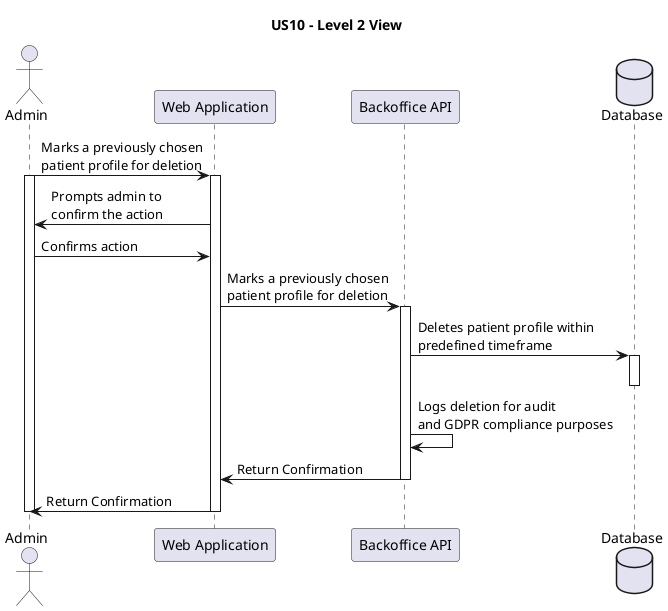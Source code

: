 ' 
' User Story: As an Admin,  I want to register new backoffice users (e.g., doctors, nurses, technicians, admins) via an out-of-band process, so that they can access the backoffice system with appropriate permissions.
'
' Acceptance Criteria:
' 
' - Backoffice users (e.g., doctors, nurses, technicians) are registered by an Admin via an internal process, not via self-registration.
' - Admin assigns roles (e.g., Doctor, Nurse, Technician) during the registration process.
' - Registered users receive a one-time setup link via email to set their password and activate their account.
' - The system enforces strong password requirements for security.
' - A confirmation email is sent to verify the user’s registration.

@startuml

title US10 - Level 2 View

actor Admin as U
participant "Web Application" as web
participant "Backoffice API" as api
database "Database" as db

U -> web : Marks a previously chosen\npatient profile for deletion
activate U
activate web
web -> U : Prompts admin to\nconfirm the action
U -> web : Confirms action

web -> api : Marks a previously chosen\npatient profile for deletion
activate api

api -> db : Deletes patient profile within\npredefined timeframe
activate db
deactivate db
api -> api : Logs deletion for audit\nand GDPR compliance purposes
api -> web : Return Confirmation
deactivate api
web -> U : Return Confirmation
deactivate web
deactivate U

' E a parte do email?



@enduml